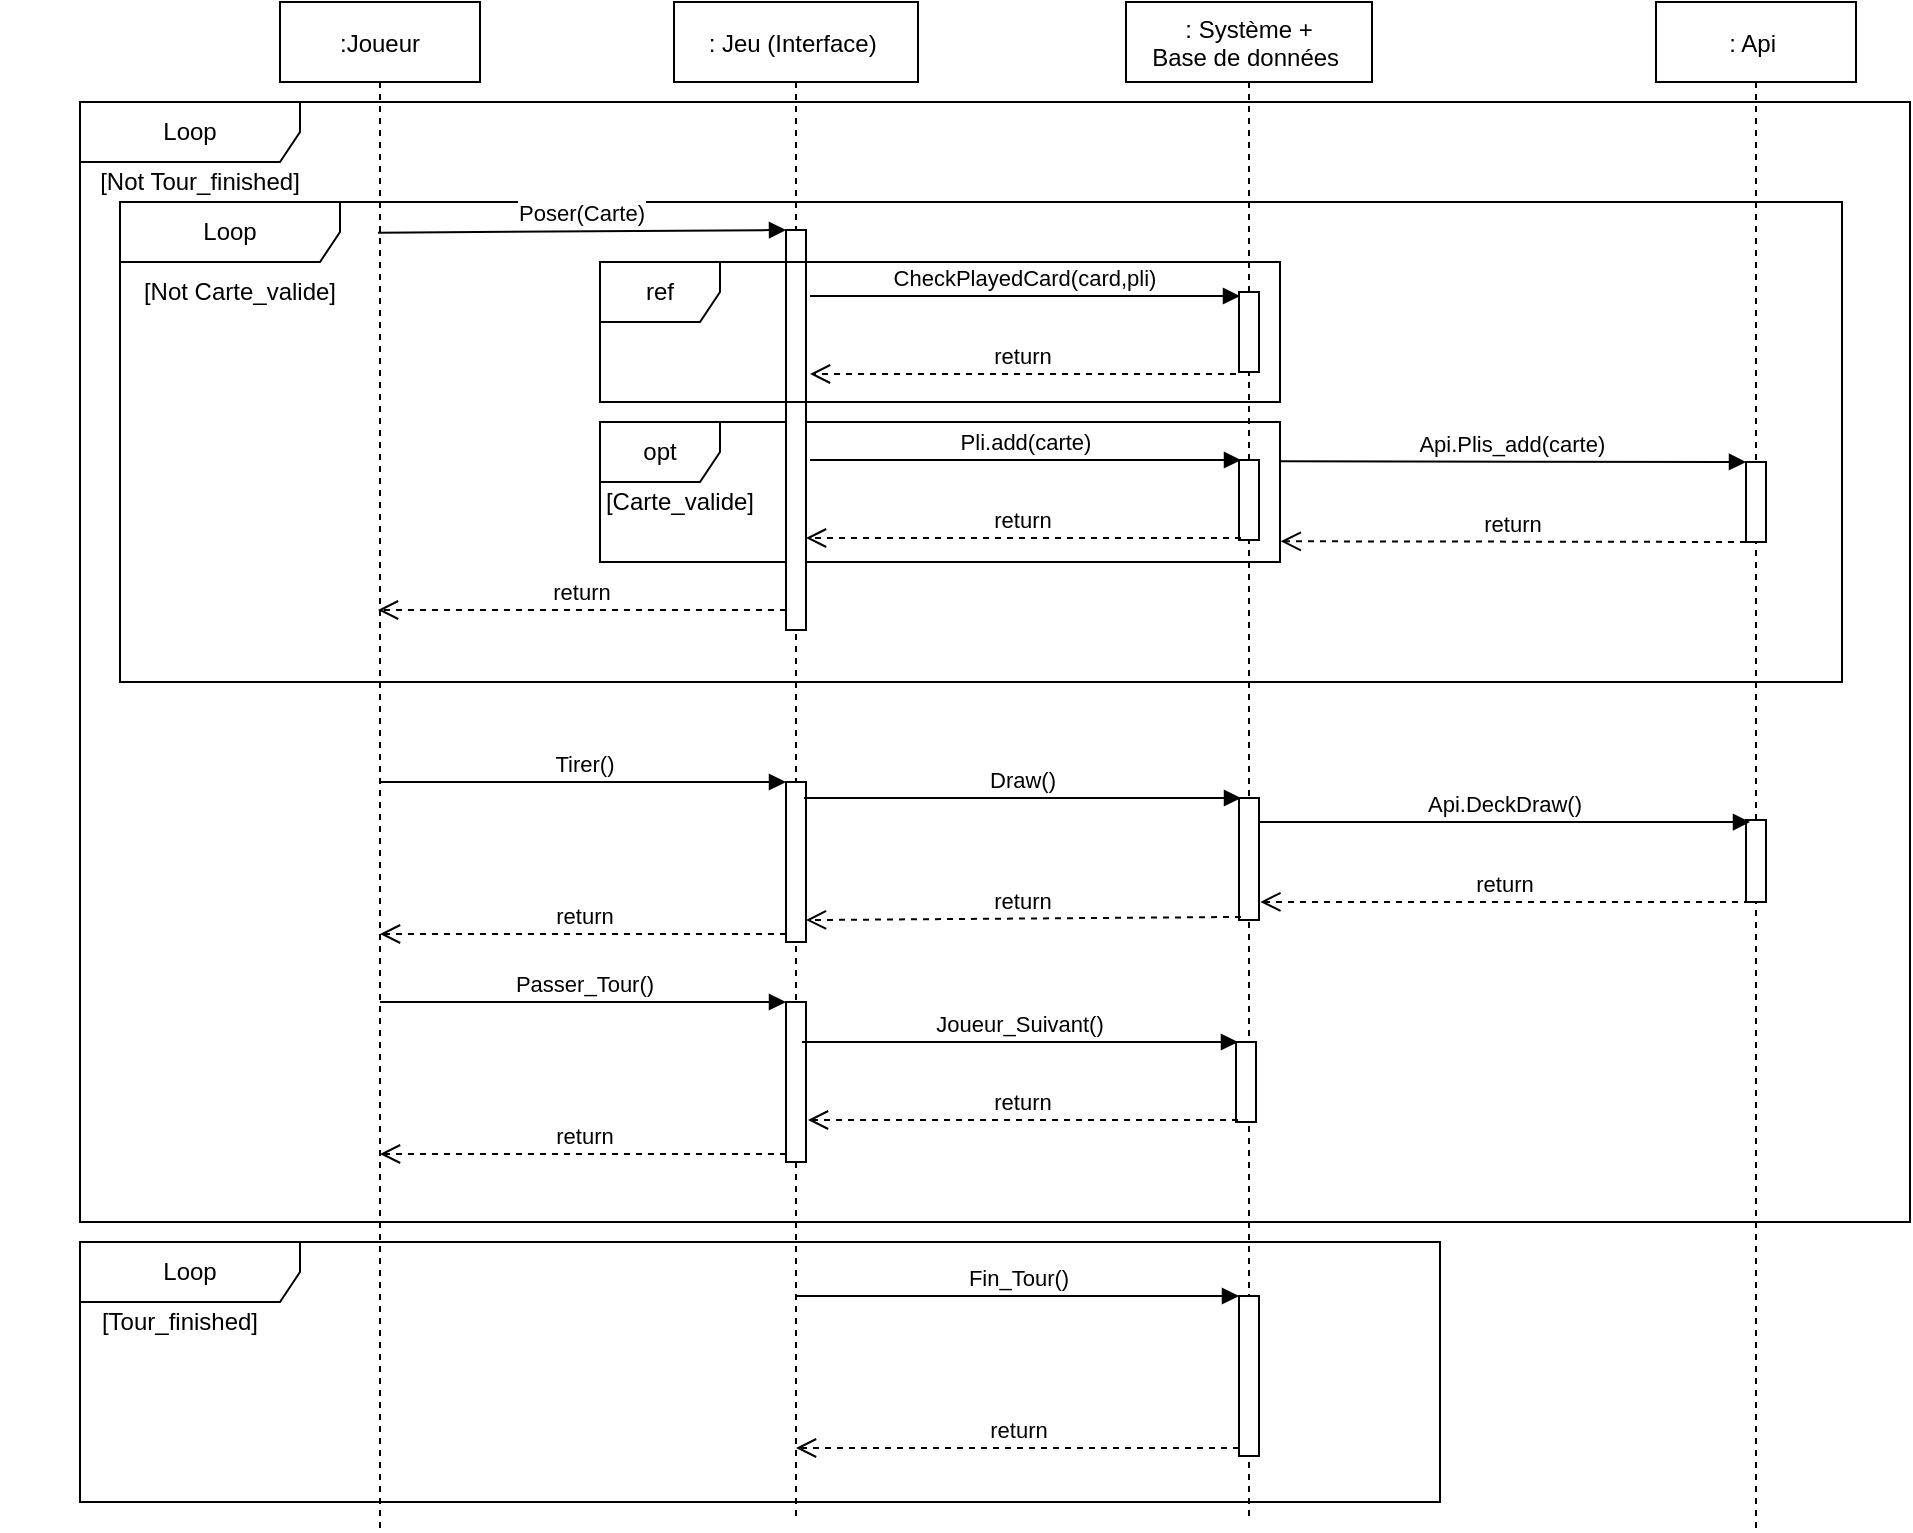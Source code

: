 <mxfile version="13.7.7" type="gitlab">
  <diagram id="kgpKYQtTHZ0yAKxKKP6v" name="Page-1">
    <mxGraphModel dx="2522" dy="833" grid="0" gridSize="10" guides="1" tooltips="1" connect="1" arrows="1" fold="1" page="1" pageScale="1" pageWidth="1100" pageHeight="850" background="#ffffff" math="0" shadow="0" extFonts="Permanent Marker^https://fonts.googleapis.com/css?family=Permanent+Marker">
      <root>
        <mxCell id="0" />
        <mxCell id="1" parent="0" />
        <mxCell id="ORQ5gyo4uyK21jIdF5UX-24" value="Loop" style="shape=umlFrame;whiteSpace=wrap;html=1;width=110;height=30;" parent="1" vertex="1">
          <mxGeometry x="-979" y="109" width="915" height="560" as="geometry" />
        </mxCell>
        <mxCell id="ORQ5gyo4uyK21jIdF5UX-32" value="Loop" style="shape=umlFrame;whiteSpace=wrap;html=1;width=110;height=30;" parent="1" vertex="1">
          <mxGeometry x="-979" y="679" width="680" height="130" as="geometry" />
        </mxCell>
        <mxCell id="ORQ5gyo4uyK21jIdF5UX-5" value="Loop" style="shape=umlFrame;whiteSpace=wrap;html=1;width=110;height=30;" parent="1" vertex="1">
          <mxGeometry x="-959" y="159" width="861" height="240" as="geometry" />
        </mxCell>
        <mxCell id="ORQ5gyo4uyK21jIdF5UX-8" value="opt" style="shape=umlFrame;whiteSpace=wrap;html=1;" parent="1" vertex="1">
          <mxGeometry x="-719" y="269" width="340" height="70" as="geometry" />
        </mxCell>
        <mxCell id="3nuBFxr9cyL0pnOWT2aG-1" value=":Joueur" style="shape=umlLifeline;perimeter=lifelinePerimeter;container=1;collapsible=0;recursiveResize=0;rounded=0;shadow=0;strokeWidth=1;" parent="1" vertex="1">
          <mxGeometry x="-879" y="59" width="100" height="764" as="geometry" />
        </mxCell>
        <mxCell id="3nuBFxr9cyL0pnOWT2aG-5" value=": Jeu (Interface) " style="shape=umlLifeline;perimeter=lifelinePerimeter;container=1;collapsible=0;recursiveResize=0;rounded=0;shadow=0;strokeWidth=1;" parent="1" vertex="1">
          <mxGeometry x="-682" y="59" width="122" height="760" as="geometry" />
        </mxCell>
        <mxCell id="3nuBFxr9cyL0pnOWT2aG-6" value="" style="points=[];perimeter=orthogonalPerimeter;rounded=0;shadow=0;strokeWidth=1;" parent="3nuBFxr9cyL0pnOWT2aG-5" vertex="1">
          <mxGeometry x="56" y="114" width="10" height="200" as="geometry" />
        </mxCell>
        <mxCell id="ORQ5gyo4uyK21jIdF5UX-12" value="" style="html=1;points=[];perimeter=orthogonalPerimeter;" parent="3nuBFxr9cyL0pnOWT2aG-5" vertex="1">
          <mxGeometry x="56" y="390" width="10" height="80" as="geometry" />
        </mxCell>
        <mxCell id="ORQ5gyo4uyK21jIdF5UX-18" value="" style="html=1;points=[];perimeter=orthogonalPerimeter;" parent="3nuBFxr9cyL0pnOWT2aG-5" vertex="1">
          <mxGeometry x="56" y="500" width="10" height="80" as="geometry" />
        </mxCell>
        <mxCell id="3nuBFxr9cyL0pnOWT2aG-7" value="return" style="verticalAlign=bottom;endArrow=open;dashed=1;endSize=8;exitX=0;exitY=0.95;shadow=0;strokeWidth=1;" parent="1" source="3nuBFxr9cyL0pnOWT2aG-6" edge="1">
          <mxGeometry relative="1" as="geometry">
            <mxPoint x="-830" y="363" as="targetPoint" />
          </mxGeometry>
        </mxCell>
        <mxCell id="3nuBFxr9cyL0pnOWT2aG-8" value="Poser(Carte)" style="verticalAlign=bottom;endArrow=block;entryX=0;entryY=0;shadow=0;strokeWidth=1;exitX=0.49;exitY=0.151;exitDx=0;exitDy=0;exitPerimeter=0;" parent="1" source="3nuBFxr9cyL0pnOWT2aG-1" target="3nuBFxr9cyL0pnOWT2aG-6" edge="1">
          <mxGeometry relative="1" as="geometry">
            <mxPoint x="-829" y="179" as="sourcePoint" />
          </mxGeometry>
        </mxCell>
        <mxCell id="ORQ5gyo4uyK21jIdF5UX-1" value=": Système + &#xa;Base de données " style="shape=umlLifeline;perimeter=lifelinePerimeter;container=1;collapsible=0;recursiveResize=0;rounded=0;shadow=0;strokeWidth=1;" parent="1" vertex="1">
          <mxGeometry x="-456" y="59" width="123" height="760" as="geometry" />
        </mxCell>
        <mxCell id="ORQ5gyo4uyK21jIdF5UX-2" value="" style="points=[];perimeter=orthogonalPerimeter;rounded=0;shadow=0;strokeWidth=1;" parent="ORQ5gyo4uyK21jIdF5UX-1" vertex="1">
          <mxGeometry x="56.5" y="229" width="10" height="40" as="geometry" />
        </mxCell>
        <mxCell id="ORQ5gyo4uyK21jIdF5UX-21" value="" style="points=[];perimeter=orthogonalPerimeter;rounded=0;shadow=0;strokeWidth=1;" parent="ORQ5gyo4uyK21jIdF5UX-1" vertex="1">
          <mxGeometry x="55" y="520" width="10" height="40" as="geometry" />
        </mxCell>
        <mxCell id="ORQ5gyo4uyK21jIdF5UX-22" value="Joueur_Suivant()" style="verticalAlign=bottom;endArrow=block;shadow=0;strokeWidth=1;entryX=0.1;entryY=0;entryDx=0;entryDy=0;entryPerimeter=0;" parent="ORQ5gyo4uyK21jIdF5UX-1" target="ORQ5gyo4uyK21jIdF5UX-21" edge="1">
          <mxGeometry relative="1" as="geometry">
            <mxPoint x="-162" y="520" as="sourcePoint" />
            <mxPoint x="40" y="520" as="targetPoint" />
          </mxGeometry>
        </mxCell>
        <mxCell id="ORQ5gyo4uyK21jIdF5UX-23" value="return" style="verticalAlign=bottom;endArrow=open;dashed=1;endSize=8;exitX=0.1;exitY=0.975;shadow=0;strokeWidth=1;exitDx=0;exitDy=0;exitPerimeter=0;" parent="ORQ5gyo4uyK21jIdF5UX-1" source="ORQ5gyo4uyK21jIdF5UX-21" edge="1">
          <mxGeometry relative="1" as="geometry">
            <mxPoint x="-159" y="559" as="targetPoint" />
            <mxPoint y="550" as="sourcePoint" />
          </mxGeometry>
        </mxCell>
        <mxCell id="ORQ5gyo4uyK21jIdF5UX-29" value="" style="html=1;points=[];perimeter=orthogonalPerimeter;" parent="ORQ5gyo4uyK21jIdF5UX-1" vertex="1">
          <mxGeometry x="56.5" y="647" width="10" height="80" as="geometry" />
        </mxCell>
        <mxCell id="ORQ5gyo4uyK21jIdF5UX-15" value="" style="points=[];perimeter=orthogonalPerimeter;rounded=0;shadow=0;strokeWidth=1;" parent="ORQ5gyo4uyK21jIdF5UX-1" vertex="1">
          <mxGeometry x="56.5" y="398" width="10" height="61" as="geometry" />
        </mxCell>
        <mxCell id="ORQ5gyo4uyK21jIdF5UX-3" value="Pli.add(carte)" style="verticalAlign=bottom;endArrow=block;shadow=0;strokeWidth=1;entryX=0.1;entryY=0;entryDx=0;entryDy=0;entryPerimeter=0;" parent="1" target="ORQ5gyo4uyK21jIdF5UX-2" edge="1">
          <mxGeometry relative="1" as="geometry">
            <mxPoint x="-614" y="288" as="sourcePoint" />
            <mxPoint x="-409" y="289" as="targetPoint" />
          </mxGeometry>
        </mxCell>
        <mxCell id="ORQ5gyo4uyK21jIdF5UX-4" value="return" style="verticalAlign=bottom;endArrow=open;dashed=1;endSize=8;exitX=0.1;exitY=0.975;shadow=0;strokeWidth=1;exitDx=0;exitDy=0;exitPerimeter=0;" parent="1" source="ORQ5gyo4uyK21jIdF5UX-2" edge="1">
          <mxGeometry relative="1" as="geometry">
            <mxPoint x="-616" y="327" as="targetPoint" />
            <mxPoint x="-449" y="319" as="sourcePoint" />
          </mxGeometry>
        </mxCell>
        <mxCell id="ORQ5gyo4uyK21jIdF5UX-6" value="ref" style="shape=umlFrame;whiteSpace=wrap;html=1;" parent="1" vertex="1">
          <mxGeometry x="-719" y="189" width="340" height="70" as="geometry" />
        </mxCell>
        <mxCell id="ORQ5gyo4uyK21jIdF5UX-10" value="[Carte_valide]" style="text;html=1;strokeColor=none;fillColor=none;align=center;verticalAlign=middle;whiteSpace=wrap;rounded=0;" parent="1" vertex="1">
          <mxGeometry x="-769" y="299" width="180" height="20" as="geometry" />
        </mxCell>
        <mxCell id="ORQ5gyo4uyK21jIdF5UX-11" value="[Not Carte_valide]" style="text;html=1;strokeColor=none;fillColor=none;align=center;verticalAlign=middle;whiteSpace=wrap;rounded=0;" parent="1" vertex="1">
          <mxGeometry x="-989" y="194" width="180" height="20" as="geometry" />
        </mxCell>
        <mxCell id="ORQ5gyo4uyK21jIdF5UX-13" value="Tirer()" style="html=1;verticalAlign=bottom;endArrow=block;entryX=0;entryY=0;" parent="1" source="3nuBFxr9cyL0pnOWT2aG-1" target="ORQ5gyo4uyK21jIdF5UX-12" edge="1">
          <mxGeometry relative="1" as="geometry">
            <mxPoint x="-704" y="449" as="sourcePoint" />
          </mxGeometry>
        </mxCell>
        <mxCell id="ORQ5gyo4uyK21jIdF5UX-14" value="return" style="html=1;verticalAlign=bottom;endArrow=open;dashed=1;endSize=8;exitX=0;exitY=0.95;" parent="1" source="ORQ5gyo4uyK21jIdF5UX-12" target="3nuBFxr9cyL0pnOWT2aG-1" edge="1">
          <mxGeometry relative="1" as="geometry">
            <mxPoint x="-704" y="525" as="targetPoint" />
          </mxGeometry>
        </mxCell>
        <mxCell id="ORQ5gyo4uyK21jIdF5UX-16" value="Draw()" style="verticalAlign=bottom;endArrow=block;shadow=0;strokeWidth=1;entryX=0.1;entryY=0;entryDx=0;entryDy=0;entryPerimeter=0;" parent="1" target="ORQ5gyo4uyK21jIdF5UX-15" edge="1">
          <mxGeometry relative="1" as="geometry">
            <mxPoint x="-617" y="457" as="sourcePoint" />
            <mxPoint x="-409" y="469" as="targetPoint" />
          </mxGeometry>
        </mxCell>
        <mxCell id="ORQ5gyo4uyK21jIdF5UX-17" value="return" style="verticalAlign=bottom;endArrow=open;dashed=1;endSize=8;exitX=0.1;exitY=0.975;shadow=0;strokeWidth=1;exitDx=0;exitDy=0;exitPerimeter=0;entryX=1;entryY=0.863;entryDx=0;entryDy=0;entryPerimeter=0;" parent="1" source="ORQ5gyo4uyK21jIdF5UX-15" edge="1" target="ORQ5gyo4uyK21jIdF5UX-12">
          <mxGeometry relative="1" as="geometry">
            <mxPoint x="-611" y="513" as="targetPoint" />
            <mxPoint x="-449" y="499" as="sourcePoint" />
          </mxGeometry>
        </mxCell>
        <mxCell id="ORQ5gyo4uyK21jIdF5UX-19" value="Passer_Tour()" style="html=1;verticalAlign=bottom;endArrow=block;entryX=0;entryY=0;" parent="1" source="3nuBFxr9cyL0pnOWT2aG-1" target="ORQ5gyo4uyK21jIdF5UX-18" edge="1">
          <mxGeometry relative="1" as="geometry">
            <mxPoint x="-704" y="559" as="sourcePoint" />
          </mxGeometry>
        </mxCell>
        <mxCell id="ORQ5gyo4uyK21jIdF5UX-20" value="return" style="html=1;verticalAlign=bottom;endArrow=open;dashed=1;endSize=8;exitX=0;exitY=0.95;" parent="1" source="ORQ5gyo4uyK21jIdF5UX-18" target="3nuBFxr9cyL0pnOWT2aG-1" edge="1">
          <mxGeometry relative="1" as="geometry">
            <mxPoint x="-704" y="635" as="targetPoint" />
          </mxGeometry>
        </mxCell>
        <mxCell id="ORQ5gyo4uyK21jIdF5UX-25" value="[Not Tour_finished]" style="text;html=1;strokeColor=none;fillColor=none;align=center;verticalAlign=middle;whiteSpace=wrap;rounded=0;" parent="1" vertex="1">
          <mxGeometry x="-1009" y="139" width="180" height="20" as="geometry" />
        </mxCell>
        <mxCell id="ORQ5gyo4uyK21jIdF5UX-30" value="Fin_Tour()" style="html=1;verticalAlign=bottom;endArrow=block;entryX=0;entryY=0;" parent="1" source="3nuBFxr9cyL0pnOWT2aG-5" target="ORQ5gyo4uyK21jIdF5UX-29" edge="1">
          <mxGeometry relative="1" as="geometry">
            <mxPoint x="-474" y="709" as="sourcePoint" />
          </mxGeometry>
        </mxCell>
        <mxCell id="ORQ5gyo4uyK21jIdF5UX-31" value="return" style="html=1;verticalAlign=bottom;endArrow=open;dashed=1;endSize=8;exitX=0;exitY=0.95;" parent="1" source="ORQ5gyo4uyK21jIdF5UX-29" target="3nuBFxr9cyL0pnOWT2aG-5" edge="1">
          <mxGeometry relative="1" as="geometry">
            <mxPoint x="-474" y="785" as="targetPoint" />
          </mxGeometry>
        </mxCell>
        <mxCell id="ORQ5gyo4uyK21jIdF5UX-33" value="[Tour_finished]" style="text;html=1;strokeColor=none;fillColor=none;align=center;verticalAlign=middle;whiteSpace=wrap;rounded=0;" parent="1" vertex="1">
          <mxGeometry x="-1019" y="709" width="180" height="20" as="geometry" />
        </mxCell>
        <mxCell id="h1YhjfsKzgG1S_CLmp3s-1" value="" style="points=[];perimeter=orthogonalPerimeter;rounded=0;shadow=0;strokeWidth=1;" parent="1" vertex="1">
          <mxGeometry x="-399.5" y="204" width="10" height="40" as="geometry" />
        </mxCell>
        <mxCell id="h1YhjfsKzgG1S_CLmp3s-2" value="CheckPlayedCard(card,pli)" style="verticalAlign=bottom;endArrow=block;shadow=0;strokeWidth=1;entryX=0.05;entryY=0.05;entryDx=0;entryDy=0;entryPerimeter=0;" parent="1" target="h1YhjfsKzgG1S_CLmp3s-1" edge="1">
          <mxGeometry relative="1" as="geometry">
            <mxPoint x="-614" y="206" as="sourcePoint" />
            <mxPoint x="-409" y="206" as="targetPoint" />
          </mxGeometry>
        </mxCell>
        <mxCell id="h1YhjfsKzgG1S_CLmp3s-3" value="return" style="verticalAlign=bottom;endArrow=open;dashed=1;endSize=8;shadow=0;strokeWidth=1;" parent="1" edge="1">
          <mxGeometry relative="1" as="geometry">
            <mxPoint x="-614" y="245" as="targetPoint" />
            <mxPoint x="-401" y="245" as="sourcePoint" />
          </mxGeometry>
        </mxCell>
        <mxCell id="lEbK9pNWP9uaotriC4TU-20" value="Api.Plis_add(carte)" style="verticalAlign=bottom;endArrow=block;shadow=0;strokeWidth=1;entryX=0.1;entryY=0;entryDx=0;entryDy=0;entryPerimeter=0;exitX=0.999;exitY=0.281;exitDx=0;exitDy=0;exitPerimeter=0;" parent="1" source="ORQ5gyo4uyK21jIdF5UX-8" edge="1">
          <mxGeometry relative="1" as="geometry">
            <mxPoint x="-366.5" y="290" as="sourcePoint" />
            <mxPoint x="-146" y="289" as="targetPoint" />
          </mxGeometry>
        </mxCell>
        <mxCell id="lEbK9pNWP9uaotriC4TU-21" value="return" style="verticalAlign=bottom;endArrow=open;dashed=1;endSize=8;exitX=0.1;exitY=0.975;shadow=0;strokeWidth=1;exitDx=0;exitDy=0;exitPerimeter=0;entryX=1.001;entryY=0.852;entryDx=0;entryDy=0;entryPerimeter=0;" parent="1" target="ORQ5gyo4uyK21jIdF5UX-8" edge="1">
          <mxGeometry relative="1" as="geometry">
            <mxPoint x="-369.64" y="329.4" as="targetPoint" />
            <mxPoint x="-146" y="329.0" as="sourcePoint" />
          </mxGeometry>
        </mxCell>
        <mxCell id="hKKKY72oN7GVn6uNOPe8-2" value=": Api " style="shape=umlLifeline;perimeter=lifelinePerimeter;container=1;collapsible=0;recursiveResize=0;rounded=0;shadow=0;strokeWidth=1;" vertex="1" parent="1">
          <mxGeometry x="-191" y="59" width="100" height="764" as="geometry" />
        </mxCell>
        <mxCell id="hKKKY72oN7GVn6uNOPe8-5" value="" style="points=[];perimeter=orthogonalPerimeter;rounded=0;shadow=0;strokeWidth=1;" vertex="1" parent="hKKKY72oN7GVn6uNOPe8-2">
          <mxGeometry x="45" y="409" width="10" height="41" as="geometry" />
        </mxCell>
        <mxCell id="lEbK9pNWP9uaotriC4TU-15" value="" style="points=[];perimeter=orthogonalPerimeter;rounded=0;shadow=0;strokeWidth=1;" parent="1" vertex="1">
          <mxGeometry x="-146" y="289" width="10" height="40" as="geometry" />
        </mxCell>
        <mxCell id="hKKKY72oN7GVn6uNOPe8-3" value="Api.DeckDraw()" style="verticalAlign=bottom;endArrow=block;shadow=0;strokeWidth=1;entryX=0.2;entryY=0.025;entryDx=0;entryDy=0;entryPerimeter=0;exitX=0.999;exitY=0.281;exitDx=0;exitDy=0;exitPerimeter=0;" edge="1" parent="1" target="hKKKY72oN7GVn6uNOPe8-5">
          <mxGeometry relative="1" as="geometry">
            <mxPoint x="-389.5" y="469.0" as="sourcePoint" />
            <mxPoint x="-156.16" y="469.33" as="targetPoint" />
          </mxGeometry>
        </mxCell>
        <mxCell id="hKKKY72oN7GVn6uNOPe8-4" value="return" style="verticalAlign=bottom;endArrow=open;dashed=1;endSize=8;exitX=0.2;exitY=1;shadow=0;strokeWidth=1;exitDx=0;exitDy=0;exitPerimeter=0;entryX=1.001;entryY=0.852;entryDx=0;entryDy=0;entryPerimeter=0;" edge="1" parent="1" source="hKKKY72oN7GVn6uNOPe8-5">
          <mxGeometry relative="1" as="geometry">
            <mxPoint x="-388.82" y="508.97" as="targetPoint" />
            <mxPoint x="-156.16" y="509.33" as="sourcePoint" />
          </mxGeometry>
        </mxCell>
      </root>
    </mxGraphModel>
  </diagram>
</mxfile>
